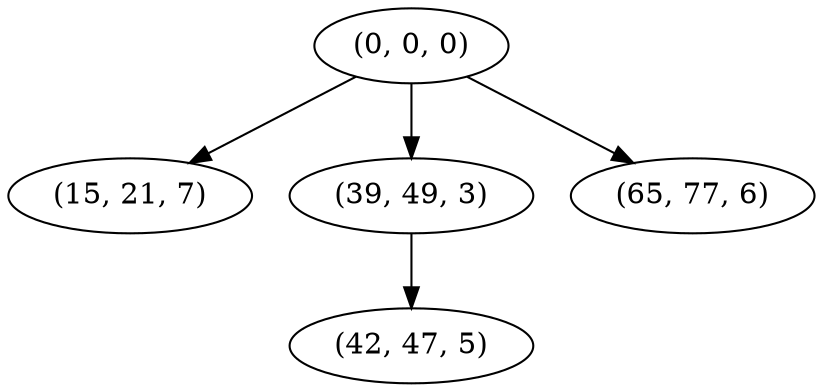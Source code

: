 digraph tree {
    "(0, 0, 0)";
    "(15, 21, 7)";
    "(39, 49, 3)";
    "(42, 47, 5)";
    "(65, 77, 6)";
    "(0, 0, 0)" -> "(15, 21, 7)";
    "(0, 0, 0)" -> "(39, 49, 3)";
    "(0, 0, 0)" -> "(65, 77, 6)";
    "(39, 49, 3)" -> "(42, 47, 5)";
}
